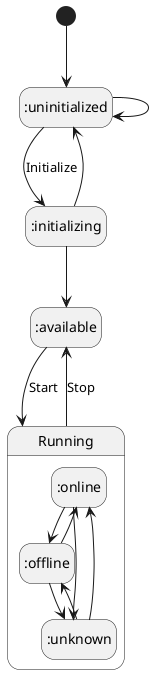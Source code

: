 @startuml
hide empty description
[*] --> :uninitialized
:uninitialized --> :initializing : Initialize
:uninitialized --> :uninitialized
:initializing --> :available
:initializing --> :uninitialized

state Running {
    :online --> :offline
    :online --> :unknown
    :offline --> :unknown
    :offline --> :online
    :unknown --> :offline
    :unknown --> :online
}

:available --> Running : Start
Running --> :available : Stop

@enduml